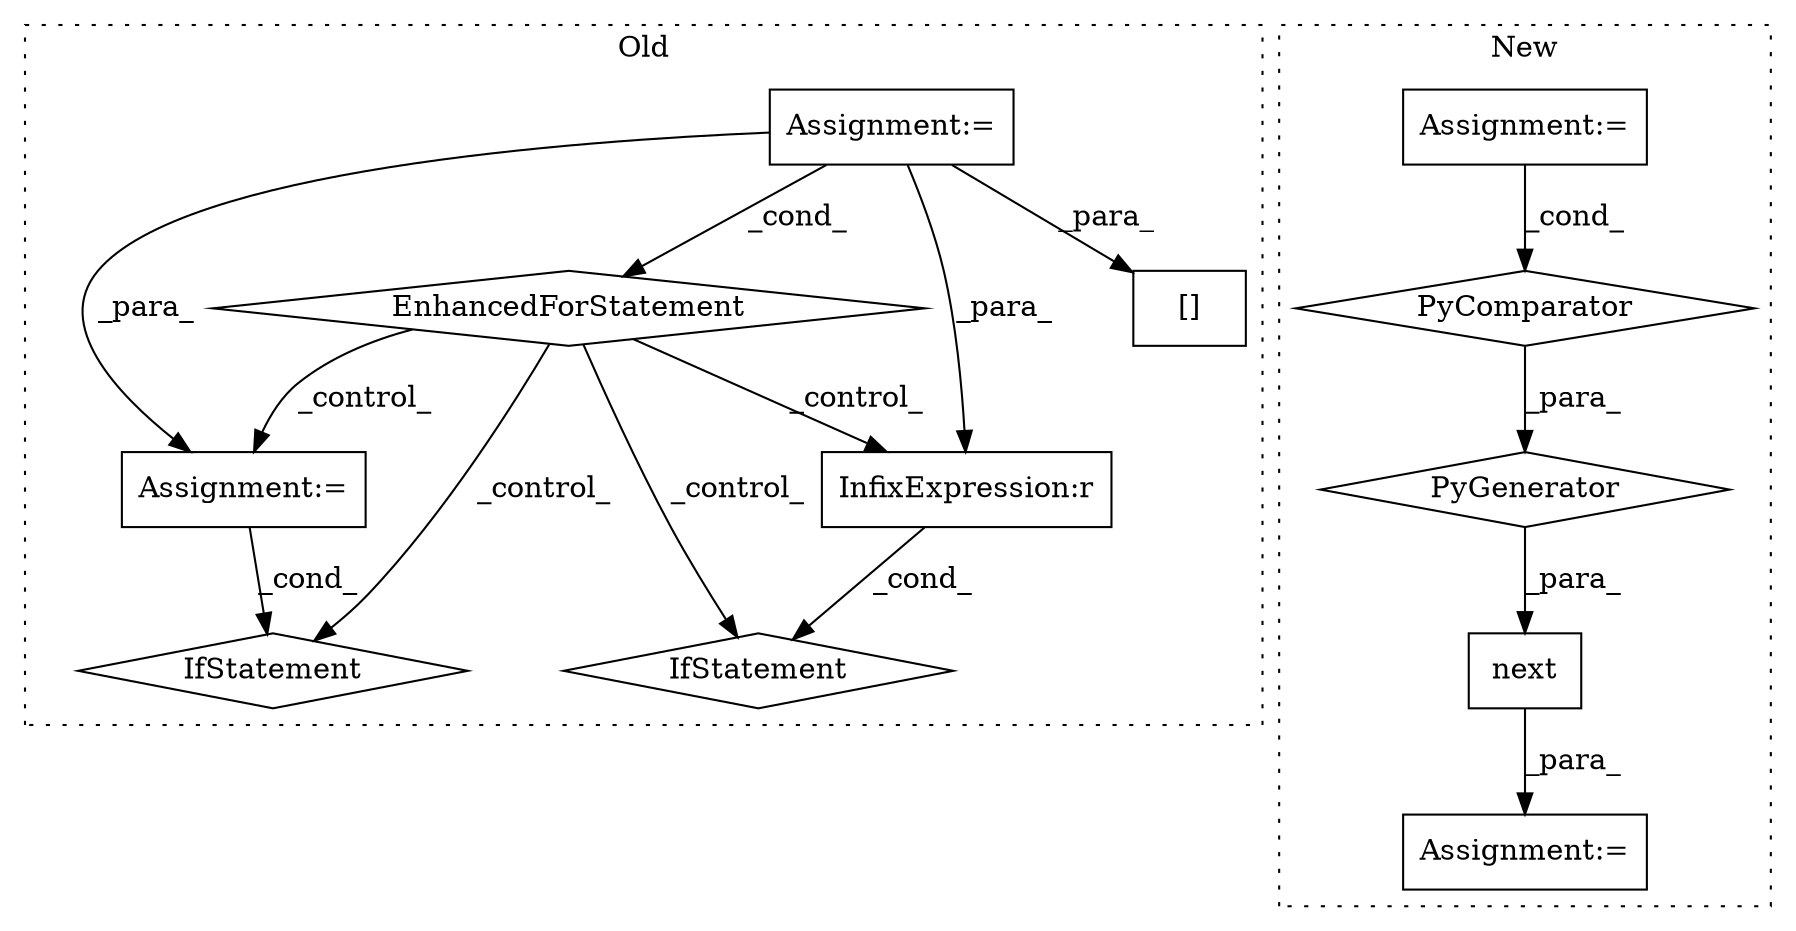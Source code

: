 digraph G {
subgraph cluster0 {
1 [label="EnhancedForStatement" a="70" s="11291,11379" l="65,2" shape="diamond"];
3 [label="Assignment:=" a="7" s="11291,11379" l="65,2" shape="box"];
5 [label="Assignment:=" a="7" s="11444" l="1" shape="box"];
9 [label="IfStatement" a="25" s="13282,13341" l="4,2" shape="diamond"];
10 [label="InfixExpression:r" a="27" s="13295" l="4" shape="box"];
11 [label="IfStatement" a="25" s="11786,11857" l="18,2" shape="diamond"];
12 [label="[]" a="2" s="11495,11512" l="9,1" shape="box"];
label = "Old";
style="dotted";
}
subgraph cluster1 {
2 [label="next" a="32" s="11267,11420" l="18,-3" shape="box"];
4 [label="Assignment:=" a="7" s="11266" l="1" shape="box"];
6 [label="Assignment:=" a="7" s="11374" l="40" shape="box"];
7 [label="PyComparator" a="113" s="11374" l="40" shape="diamond"];
8 [label="PyGenerator" a="107" s="11285" l="135" shape="diamond"];
label = "New";
style="dotted";
}
1 -> 10 [label="_control_"];
1 -> 9 [label="_control_"];
1 -> 5 [label="_control_"];
1 -> 11 [label="_control_"];
2 -> 4 [label="_para_"];
3 -> 10 [label="_para_"];
3 -> 5 [label="_para_"];
3 -> 12 [label="_para_"];
3 -> 1 [label="_cond_"];
5 -> 11 [label="_cond_"];
6 -> 7 [label="_cond_"];
7 -> 8 [label="_para_"];
8 -> 2 [label="_para_"];
10 -> 9 [label="_cond_"];
}
